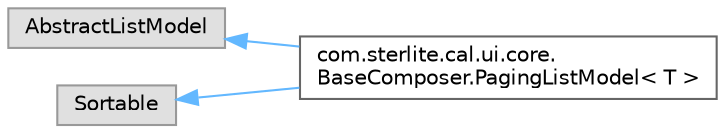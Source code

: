 digraph "Graphical Class Hierarchy"
{
 // LATEX_PDF_SIZE
  bgcolor="transparent";
  edge [fontname=Helvetica,fontsize=10,labelfontname=Helvetica,labelfontsize=10];
  node [fontname=Helvetica,fontsize=10,shape=box,height=0.2,width=0.4];
  rankdir="LR";
  Node0 [id="Node000000",label="AbstractListModel",height=0.2,width=0.4,color="grey60", fillcolor="#E0E0E0", style="filled",tooltip=" "];
  Node0 -> Node1 [id="edge1_Node000000_Node000001",dir="back",color="steelblue1",style="solid",tooltip=" "];
  Node1 [id="Node000001",label="com.sterlite.cal.ui.core.\lBaseComposer.PagingListModel\< T \>",height=0.2,width=0.4,color="grey40", fillcolor="white", style="filled",URL="$classcom_1_1sterlite_1_1cal_1_1ui_1_1core_1_1_base_composer_1_1_paging_list_model.html",tooltip=" "];
  Node2 [id="Node000002",label="Sortable",height=0.2,width=0.4,color="grey60", fillcolor="#E0E0E0", style="filled",tooltip=" "];
  Node2 -> Node1 [id="edge2_Node000002_Node000001",dir="back",color="steelblue1",style="solid",tooltip=" "];
}
